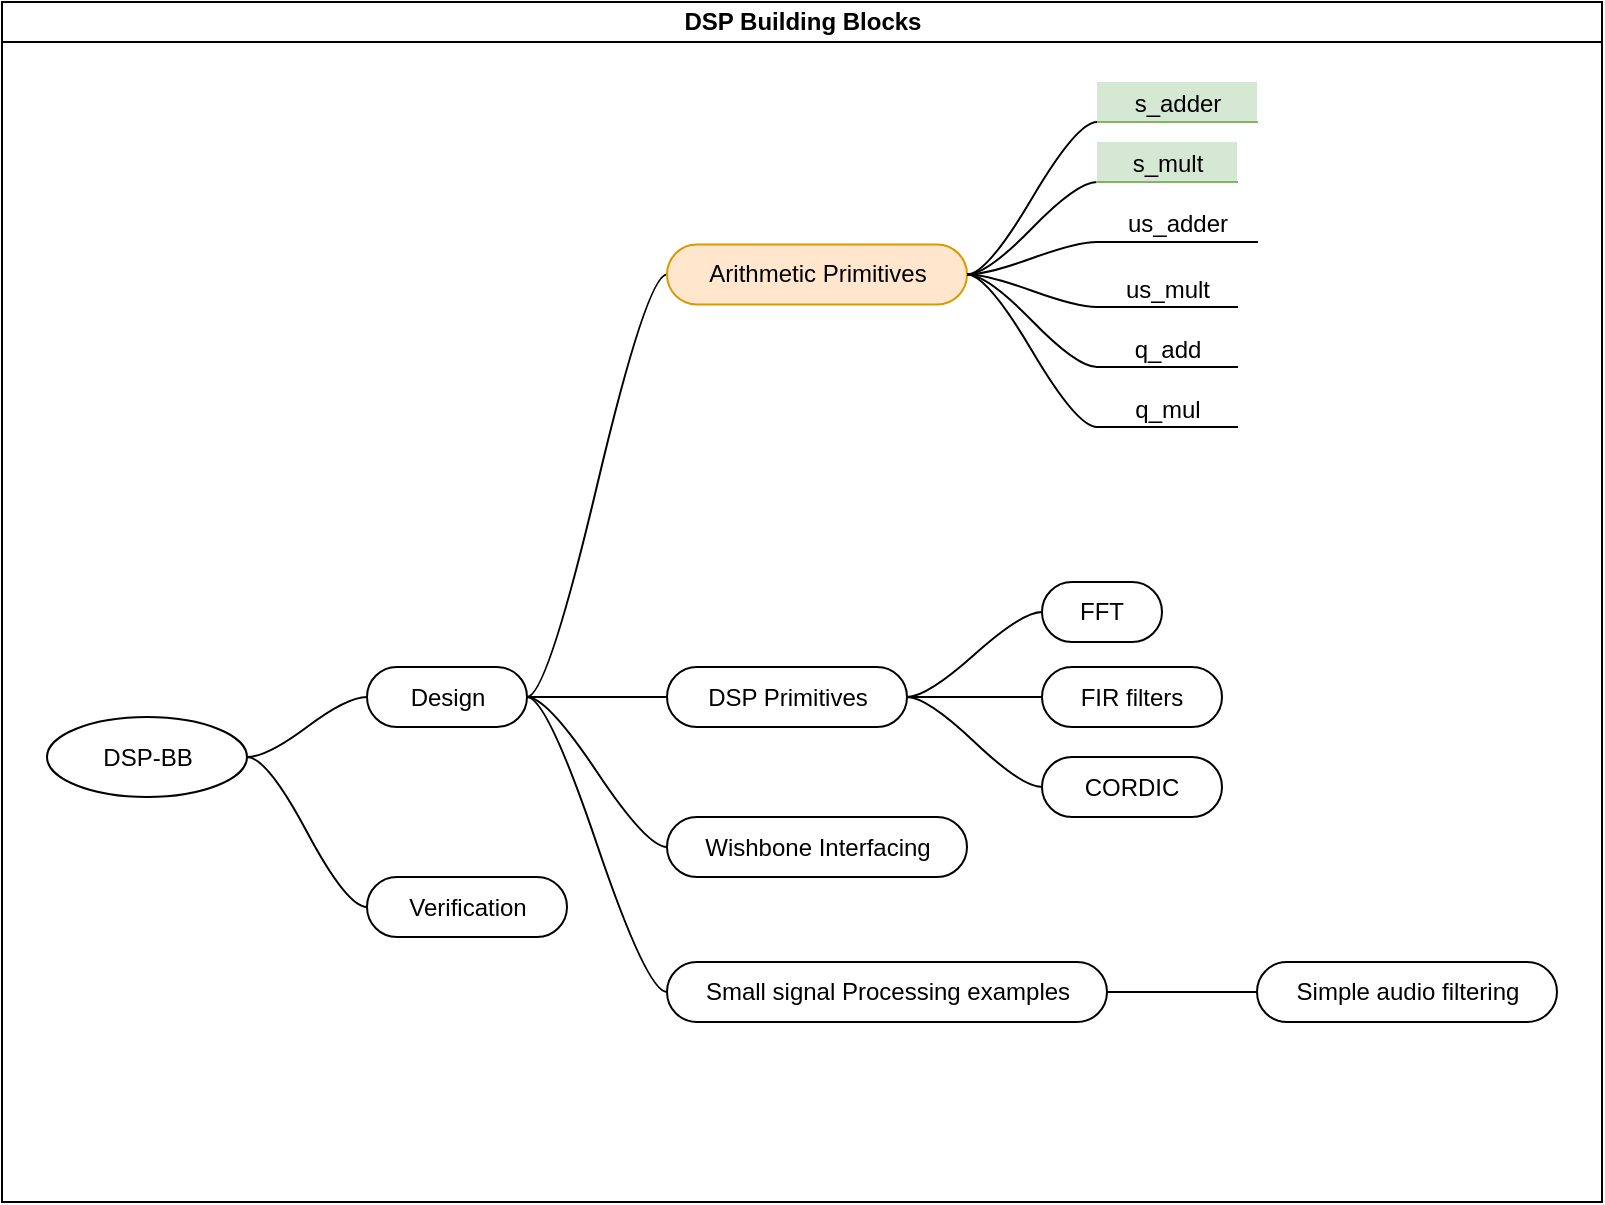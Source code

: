 <mxfile version="13.1.14">
    <diagram id="6hGFLwfOUW9BJ-s0fimq" name="Page-1">
        <mxGraphModel dx="820" dy="920" grid="1" gridSize="10" guides="1" tooltips="1" connect="1" arrows="1" fold="1" page="0" pageScale="1" pageWidth="827" pageHeight="1169" math="0" shadow="0">
            <root>
                <mxCell id="0"/>
                <mxCell id="1" parent="0"/>
                <mxCell id="2" value="DSP Building Blocks" style="swimlane;html=1;startSize=20;horizontal=1;containerType=tree;container=1;" parent="1" vertex="1">
                    <mxGeometry x="360" y="-10" width="800" height="600" as="geometry">
                        <mxRectangle x="-60" y="60" width="150" height="20" as="alternateBounds"/>
                    </mxGeometry>
                </mxCell>
                <mxCell id="3" value="" style="edgeStyle=entityRelationEdgeStyle;startArrow=none;endArrow=none;segment=10;curved=1;" parent="2" source="7" target="8" edge="1">
                    <mxGeometry relative="1" as="geometry"/>
                </mxCell>
                <mxCell id="7" value="DSP-BB" style="ellipse;whiteSpace=wrap;html=1;align=center;treeFolding=1;treeMoving=1;newEdgeStyle={&quot;edgeStyle&quot;:&quot;entityRelationEdgeStyle&quot;,&quot;startArrow&quot;:&quot;none&quot;,&quot;endArrow&quot;:&quot;none&quot;,&quot;segment&quot;:10,&quot;curved&quot;:1};collapsible=1;container=1;" parent="2" vertex="1">
                    <mxGeometry x="22.5" y="357.5" width="100" height="40" as="geometry"/>
                </mxCell>
                <mxCell id="8" value="Design" style="whiteSpace=wrap;html=1;rounded=1;arcSize=50;align=center;verticalAlign=middle;strokeWidth=1;autosize=1;spacing=4;treeFolding=1;treeMoving=1;newEdgeStyle={&quot;edgeStyle&quot;:&quot;entityRelationEdgeStyle&quot;,&quot;startArrow&quot;:&quot;none&quot;,&quot;endArrow&quot;:&quot;none&quot;,&quot;segment&quot;:10,&quot;curved&quot;:1};" parent="2" vertex="1">
                    <mxGeometry x="182.5" y="332.5" width="80" height="30" as="geometry"/>
                </mxCell>
                <mxCell id="12" value="" style="edgeStyle=entityRelationEdgeStyle;startArrow=none;endArrow=none;segment=10;curved=1;" parent="2" source="8" target="13" edge="1">
                    <mxGeometry relative="1" as="geometry">
                        <mxPoint x="332.5" y="587.5" as="sourcePoint"/>
                    </mxGeometry>
                </mxCell>
                <mxCell id="13" value="Arithmetic Primitives" style="whiteSpace=wrap;html=1;rounded=1;arcSize=50;align=center;verticalAlign=middle;strokeWidth=1;autosize=1;spacing=4;treeFolding=1;treeMoving=1;newEdgeStyle={&quot;edgeStyle&quot;:&quot;entityRelationEdgeStyle&quot;,&quot;startArrow&quot;:&quot;none&quot;,&quot;endArrow&quot;:&quot;none&quot;,&quot;segment&quot;:10,&quot;curved&quot;:1};fillColor=#ffe6cc;strokeColor=#d79b00;" parent="2" vertex="1">
                    <mxGeometry x="332.5" y="121.25" width="150" height="30" as="geometry"/>
                </mxCell>
                <mxCell id="20" value="Verification" style="whiteSpace=wrap;html=1;rounded=1;arcSize=50;align=center;verticalAlign=middle;strokeWidth=1;autosize=1;spacing=4;treeFolding=1;treeMoving=1;newEdgeStyle={&quot;edgeStyle&quot;:&quot;entityRelationEdgeStyle&quot;,&quot;startArrow&quot;:&quot;none&quot;,&quot;endArrow&quot;:&quot;none&quot;,&quot;segment&quot;:10,&quot;curved&quot;:1};" parent="2" vertex="1">
                    <mxGeometry x="182.5" y="437.5" width="100" height="30" as="geometry"/>
                </mxCell>
                <mxCell id="21" value="" style="edgeStyle=entityRelationEdgeStyle;startArrow=none;endArrow=none;segment=10;curved=1;" parent="2" source="7" target="20" edge="1">
                    <mxGeometry relative="1" as="geometry">
                        <mxPoint x="152.5" y="557.5" as="sourcePoint"/>
                    </mxGeometry>
                </mxCell>
                <mxCell id="26" value="DSP Primitives" style="whiteSpace=wrap;html=1;rounded=1;arcSize=50;align=center;verticalAlign=middle;strokeWidth=1;autosize=1;spacing=4;treeFolding=1;treeMoving=1;newEdgeStyle={&quot;edgeStyle&quot;:&quot;entityRelationEdgeStyle&quot;,&quot;startArrow&quot;:&quot;none&quot;,&quot;endArrow&quot;:&quot;none&quot;,&quot;segment&quot;:10,&quot;curved&quot;:1};" parent="2" vertex="1">
                    <mxGeometry x="332.5" y="332.5" width="120" height="30" as="geometry"/>
                </mxCell>
                <mxCell id="27" value="" style="edgeStyle=entityRelationEdgeStyle;startArrow=none;endArrow=none;segment=10;curved=1;" parent="2" source="8" target="26" edge="1">
                    <mxGeometry relative="1" as="geometry">
                        <mxPoint x="322.5" y="442.5" as="sourcePoint"/>
                    </mxGeometry>
                </mxCell>
                <mxCell id="28" value="Small signal Processing examples" style="whiteSpace=wrap;html=1;rounded=1;arcSize=50;align=center;verticalAlign=middle;strokeWidth=1;autosize=1;spacing=4;treeFolding=1;treeMoving=1;newEdgeStyle={&quot;edgeStyle&quot;:&quot;entityRelationEdgeStyle&quot;,&quot;startArrow&quot;:&quot;none&quot;,&quot;endArrow&quot;:&quot;none&quot;,&quot;segment&quot;:10,&quot;curved&quot;:1};container=1;" parent="2" vertex="1">
                    <mxGeometry x="332.5" y="480" width="220" height="30" as="geometry"/>
                </mxCell>
                <mxCell id="29" value="" style="edgeStyle=entityRelationEdgeStyle;startArrow=none;endArrow=none;segment=10;curved=1;" parent="2" source="8" target="28" edge="1">
                    <mxGeometry relative="1" as="geometry">
                        <mxPoint x="312.5" y="442.5" as="sourcePoint"/>
                    </mxGeometry>
                </mxCell>
                <mxCell id="30" value="Wishbone Interfacing" style="whiteSpace=wrap;html=1;rounded=1;arcSize=50;align=center;verticalAlign=middle;strokeWidth=1;autosize=1;spacing=4;treeFolding=1;treeMoving=1;newEdgeStyle={&quot;edgeStyle&quot;:&quot;entityRelationEdgeStyle&quot;,&quot;startArrow&quot;:&quot;none&quot;,&quot;endArrow&quot;:&quot;none&quot;,&quot;segment&quot;:10,&quot;curved&quot;:1};" parent="2" vertex="1">
                    <mxGeometry x="332.5" y="407.5" width="150" height="30" as="geometry"/>
                </mxCell>
                <mxCell id="31" value="" style="edgeStyle=entityRelationEdgeStyle;startArrow=none;endArrow=none;segment=10;curved=1;" parent="2" source="8" target="30" edge="1">
                    <mxGeometry relative="1" as="geometry">
                        <mxPoint x="270.5" y="380.0" as="sourcePoint"/>
                    </mxGeometry>
                </mxCell>
                <mxCell id="32" value="" style="edgeStyle=entityRelationEdgeStyle;startArrow=none;endArrow=none;segment=10;curved=1;" parent="2" source="26" target="33" edge="1">
                    <mxGeometry relative="1" as="geometry">
                        <mxPoint x="369" y="207.5" as="sourcePoint"/>
                    </mxGeometry>
                </mxCell>
                <mxCell id="33" value="FFT" style="whiteSpace=wrap;html=1;rounded=1;arcSize=50;align=center;verticalAlign=middle;strokeWidth=1;autosize=1;spacing=4;treeFolding=1;treeMoving=1;newEdgeStyle={&quot;edgeStyle&quot;:&quot;entityRelationEdgeStyle&quot;,&quot;startArrow&quot;:&quot;none&quot;,&quot;endArrow&quot;:&quot;none&quot;,&quot;segment&quot;:10,&quot;curved&quot;:1};" parent="2" vertex="1">
                    <mxGeometry x="520" y="290" width="60" height="30" as="geometry"/>
                </mxCell>
                <mxCell id="34" value="" style="edgeStyle=entityRelationEdgeStyle;startArrow=none;endArrow=none;segment=10;curved=1;" parent="2" source="26" target="35" edge="1">
                    <mxGeometry relative="1" as="geometry">
                        <mxPoint x="369" y="207.5" as="sourcePoint"/>
                    </mxGeometry>
                </mxCell>
                <mxCell id="35" value="FIR filters" style="whiteSpace=wrap;html=1;rounded=1;arcSize=50;align=center;verticalAlign=middle;strokeWidth=1;autosize=1;spacing=4;treeFolding=1;treeMoving=1;newEdgeStyle={&quot;edgeStyle&quot;:&quot;entityRelationEdgeStyle&quot;,&quot;startArrow&quot;:&quot;none&quot;,&quot;endArrow&quot;:&quot;none&quot;,&quot;segment&quot;:10,&quot;curved&quot;:1};" parent="2" vertex="1">
                    <mxGeometry x="520" y="332.5" width="90" height="30" as="geometry"/>
                </mxCell>
                <mxCell id="36" value="" style="edgeStyle=entityRelationEdgeStyle;startArrow=none;endArrow=none;segment=10;curved=1;" parent="2" source="26" target="37" edge="1">
                    <mxGeometry relative="1" as="geometry">
                        <mxPoint x="369" y="207.5" as="sourcePoint"/>
                    </mxGeometry>
                </mxCell>
                <mxCell id="37" value="CORDIC" style="whiteSpace=wrap;html=1;rounded=1;arcSize=50;align=center;verticalAlign=middle;strokeWidth=1;autosize=1;spacing=4;treeFolding=1;treeMoving=1;newEdgeStyle={&quot;edgeStyle&quot;:&quot;entityRelationEdgeStyle&quot;,&quot;startArrow&quot;:&quot;none&quot;,&quot;endArrow&quot;:&quot;none&quot;,&quot;segment&quot;:10,&quot;curved&quot;:1};" parent="2" vertex="1">
                    <mxGeometry x="520" y="377.5" width="90" height="30" as="geometry"/>
                </mxCell>
                <mxCell id="38" value="" style="edgeStyle=entityRelationEdgeStyle;startArrow=none;endArrow=none;segment=10;curved=1;" parent="2" source="28" target="39" edge="1">
                    <mxGeometry relative="1" as="geometry">
                        <mxPoint x="345.5" y="407.5" as="sourcePoint"/>
                    </mxGeometry>
                </mxCell>
                <mxCell id="39" value="Simple audio filtering" style="whiteSpace=wrap;html=1;rounded=1;arcSize=50;align=center;verticalAlign=middle;strokeWidth=1;autosize=1;spacing=4;treeFolding=1;treeMoving=1;newEdgeStyle={&quot;edgeStyle&quot;:&quot;entityRelationEdgeStyle&quot;,&quot;startArrow&quot;:&quot;none&quot;,&quot;endArrow&quot;:&quot;none&quot;,&quot;segment&quot;:10,&quot;curved&quot;:1};" parent="2" vertex="1">
                    <mxGeometry x="627.5" y="480" width="150" height="30" as="geometry"/>
                </mxCell>
                <mxCell id="42" value="s_adder" style="whiteSpace=wrap;html=1;shape=partialRectangle;top=0;left=0;bottom=1;right=0;points=[[0,1],[1,1]];fillColor=#d5e8d4;align=center;verticalAlign=bottom;routingCenterY=0.5;snapToPoint=1;recursiveResize=0;autosize=1;treeFolding=1;treeMoving=1;newEdgeStyle={&quot;edgeStyle&quot;:&quot;entityRelationEdgeStyle&quot;,&quot;startArrow&quot;:&quot;none&quot;,&quot;endArrow&quot;:&quot;none&quot;,&quot;segment&quot;:10,&quot;curved&quot;:1};strokeColor=#82b366;" parent="2" vertex="1">
                    <mxGeometry x="547.5" y="40" width="80" height="20" as="geometry"/>
                </mxCell>
                <mxCell id="43" value="" style="edgeStyle=entityRelationEdgeStyle;startArrow=none;endArrow=none;segment=10;curved=1;" parent="2" source="13" target="42" edge="1">
                    <mxGeometry relative="1" as="geometry">
                        <mxPoint x="516.5" y="171.25" as="sourcePoint"/>
                    </mxGeometry>
                </mxCell>
                <mxCell id="44" value="" style="edgeStyle=entityRelationEdgeStyle;startArrow=none;endArrow=none;segment=10;curved=1;" parent="2" source="13" target="45" edge="1">
                    <mxGeometry relative="1" as="geometry">
                        <mxPoint x="412.5" y="196.25" as="sourcePoint"/>
                    </mxGeometry>
                </mxCell>
                <mxCell id="45" value="us_adder" style="whiteSpace=wrap;html=1;shape=partialRectangle;top=0;left=0;bottom=1;right=0;points=[[0,1],[1,1]];fillColor=none;align=center;verticalAlign=bottom;routingCenterY=0.5;snapToPoint=1;recursiveResize=0;autosize=1;treeFolding=1;treeMoving=1;newEdgeStyle={&quot;edgeStyle&quot;:&quot;entityRelationEdgeStyle&quot;,&quot;startArrow&quot;:&quot;none&quot;,&quot;endArrow&quot;:&quot;none&quot;,&quot;segment&quot;:10,&quot;curved&quot;:1};" parent="2" vertex="1">
                    <mxGeometry x="547.5" y="100" width="80" height="20" as="geometry"/>
                </mxCell>
                <mxCell id="46" value="" style="edgeStyle=entityRelationEdgeStyle;startArrow=none;endArrow=none;segment=10;curved=1;" parent="2" source="13" target="47" edge="1">
                    <mxGeometry relative="1" as="geometry">
                        <mxPoint x="412.5" y="196.25" as="sourcePoint"/>
                    </mxGeometry>
                </mxCell>
                <mxCell id="47" value="s_mult" style="whiteSpace=wrap;html=1;shape=partialRectangle;top=0;left=0;bottom=1;right=0;points=[[0,1],[1,1]];fillColor=#d5e8d4;align=center;verticalAlign=bottom;routingCenterY=0.5;snapToPoint=1;recursiveResize=0;autosize=1;treeFolding=1;treeMoving=1;newEdgeStyle={&quot;edgeStyle&quot;:&quot;entityRelationEdgeStyle&quot;,&quot;startArrow&quot;:&quot;none&quot;,&quot;endArrow&quot;:&quot;none&quot;,&quot;segment&quot;:10,&quot;curved&quot;:1};strokeColor=#82b366;" parent="2" vertex="1">
                    <mxGeometry x="547.5" y="70" width="70" height="20" as="geometry"/>
                </mxCell>
                <mxCell id="48" value="" style="edgeStyle=entityRelationEdgeStyle;startArrow=none;endArrow=none;segment=10;curved=1;" parent="2" source="13" target="49" edge="1">
                    <mxGeometry relative="1" as="geometry">
                        <mxPoint x="412.5" y="196.25" as="sourcePoint"/>
                    </mxGeometry>
                </mxCell>
                <mxCell id="49" value="us_mult" style="whiteSpace=wrap;html=1;shape=partialRectangle;top=0;left=0;bottom=1;right=0;points=[[0,1],[1,1]];fillColor=none;align=center;verticalAlign=bottom;routingCenterY=0.5;snapToPoint=1;recursiveResize=0;autosize=1;treeFolding=1;treeMoving=1;newEdgeStyle={&quot;edgeStyle&quot;:&quot;entityRelationEdgeStyle&quot;,&quot;startArrow&quot;:&quot;none&quot;,&quot;endArrow&quot;:&quot;none&quot;,&quot;segment&quot;:10,&quot;curved&quot;:1};" parent="2" vertex="1">
                    <mxGeometry x="547.5" y="132.5" width="70" height="20" as="geometry"/>
                </mxCell>
                <mxCell id="50" value="" style="edgeStyle=entityRelationEdgeStyle;startArrow=none;endArrow=none;segment=10;curved=1;" parent="2" source="13" target="51" edge="1">
                    <mxGeometry relative="1" as="geometry">
                        <mxPoint x="412.5" y="196.25" as="sourcePoint"/>
                    </mxGeometry>
                </mxCell>
                <mxCell id="51" value="q_add" style="whiteSpace=wrap;html=1;shape=partialRectangle;top=0;left=0;bottom=1;right=0;points=[[0,1],[1,1]];fillColor=none;align=center;verticalAlign=bottom;routingCenterY=0.5;snapToPoint=1;recursiveResize=0;autosize=1;treeFolding=1;treeMoving=1;newEdgeStyle={&quot;edgeStyle&quot;:&quot;entityRelationEdgeStyle&quot;,&quot;startArrow&quot;:&quot;none&quot;,&quot;endArrow&quot;:&quot;none&quot;,&quot;segment&quot;:10,&quot;curved&quot;:1};" parent="2" vertex="1">
                    <mxGeometry x="547.5" y="162.5" width="70" height="20" as="geometry"/>
                </mxCell>
                <mxCell id="52" value="" style="edgeStyle=entityRelationEdgeStyle;startArrow=none;endArrow=none;segment=10;curved=1;" parent="2" source="13" target="53" edge="1">
                    <mxGeometry relative="1" as="geometry">
                        <mxPoint x="412.5" y="196.25" as="sourcePoint"/>
                    </mxGeometry>
                </mxCell>
                <mxCell id="53" value="q_mul" style="whiteSpace=wrap;html=1;shape=partialRectangle;top=0;left=0;bottom=1;right=0;points=[[0,1],[1,1]];fillColor=none;align=center;verticalAlign=bottom;routingCenterY=0.5;snapToPoint=1;recursiveResize=0;autosize=1;treeFolding=1;treeMoving=1;newEdgeStyle={&quot;edgeStyle&quot;:&quot;entityRelationEdgeStyle&quot;,&quot;startArrow&quot;:&quot;none&quot;,&quot;endArrow&quot;:&quot;none&quot;,&quot;segment&quot;:10,&quot;curved&quot;:1};" parent="2" vertex="1">
                    <mxGeometry x="547.5" y="192.5" width="70" height="20" as="geometry"/>
                </mxCell>
            </root>
        </mxGraphModel>
    </diagram>
</mxfile>